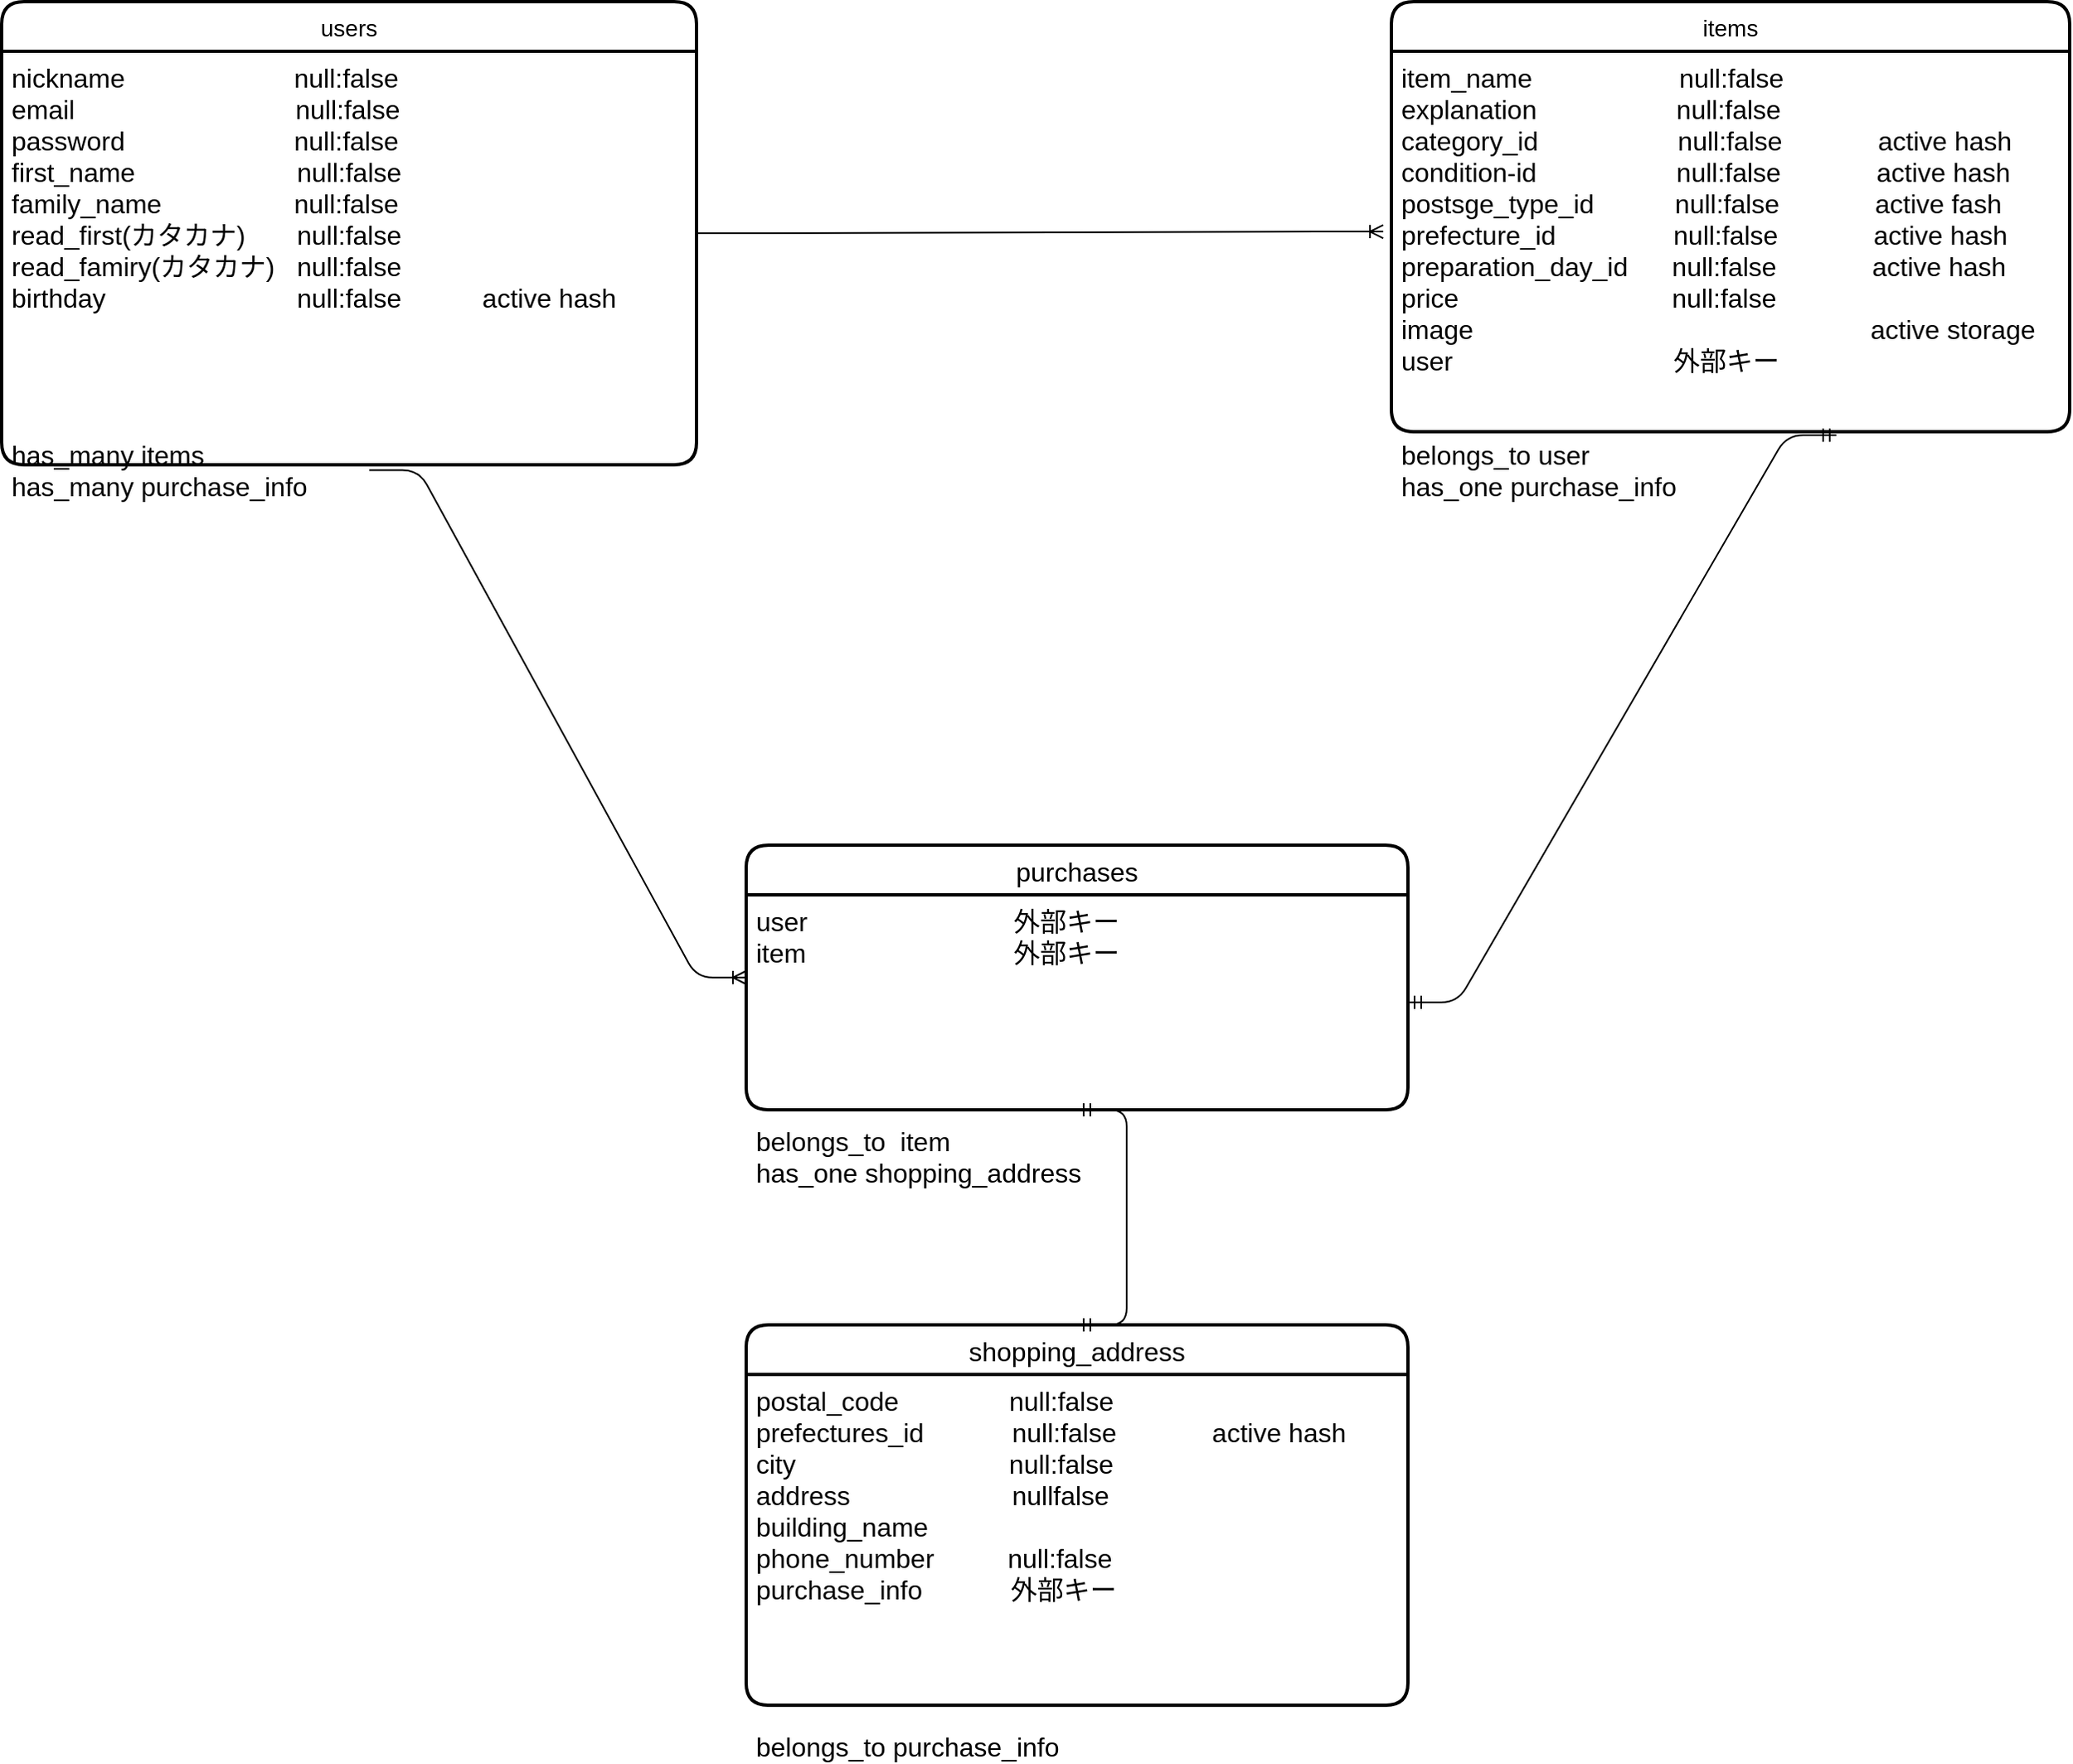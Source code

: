 <mxfile version="13.10.0" type="embed">
    <diagram id="-FHetPxpfdkIIegwqUKT" name="ページ1">
        <mxGraphModel dx="1468" dy="561" grid="1" gridSize="10" guides="1" tooltips="1" connect="1" arrows="1" fold="1" page="1" pageScale="1" pageWidth="850" pageHeight="1100" math="0" shadow="0">
            <root>
                <mxCell id="0"/>
                <mxCell id="1" parent="0"/>
                <mxCell id="213" value="users" style="swimlane;childLayout=stackLayout;horizontal=1;startSize=30;horizontalStack=0;rounded=1;fontSize=14;fontStyle=0;strokeWidth=2;resizeParent=0;resizeLast=1;shadow=0;dashed=0;align=center;dashPattern=1 2;labelBackgroundColor=none;" parent="1" vertex="1">
                    <mxGeometry x="-810" y="90" width="420" height="280" as="geometry"/>
                </mxCell>
                <mxCell id="214" value="nickname                       null:false&#10;email                              null:false&#10;password                       null:false&#10;first_name                      null:false&#10;family_name                  null:false&#10;read_first(カタカナ)       null:false&#10;read_famiry(カタカナ)   null:false&#10;birthday                          null:false           active hash         &#10; &#10;&#10;　&#10;&#10;has_many items&#10;has_many purchase_info　　&#10;&#10;" style="align=left;strokeColor=none;fillColor=none;spacingLeft=4;fontSize=16;verticalAlign=top;resizable=0;rotatable=0;part=1;" parent="213" vertex="1">
                    <mxGeometry y="30" width="420" height="250" as="geometry"/>
                </mxCell>
                <mxCell id="225" value="items" style="swimlane;childLayout=stackLayout;horizontal=1;startSize=30;horizontalStack=0;rounded=1;fontSize=14;fontStyle=0;strokeWidth=2;resizeParent=0;resizeLast=1;shadow=0;dashed=0;align=center;dashPattern=1 2;labelBackgroundColor=none;" parent="1" vertex="1">
                    <mxGeometry x="30" y="90" width="410" height="260" as="geometry"/>
                </mxCell>
                <mxCell id="226" value="item_name                    null:false&#10;explanation                   null:false&#10;category_id                   null:false             active hash&#10;condition-id                   null:false             active hash&#10;postsge_type_id           null:false             active fash&#10;prefecture_id                null:false             active hash&#10;preparation_day_id      null:false             active hash&#10;price                             null:false&#10;image                                                      active storage&#10;user                              外部キー                        &#10;&#10;&#10;belongs_to user&#10;has_one purchase_info&#10;&#10;" style="align=left;strokeColor=none;fillColor=none;spacingLeft=4;fontSize=16;verticalAlign=top;resizable=0;rotatable=0;part=1;" parent="225" vertex="1">
                    <mxGeometry y="30" width="410" height="230" as="geometry"/>
                </mxCell>
                <mxCell id="231" value="" style="edgeStyle=entityRelationEdgeStyle;fontSize=12;html=1;endArrow=ERoneToMany;entryX=-0.012;entryY=0.474;entryDx=0;entryDy=0;entryPerimeter=0;" parent="1" target="226" edge="1">
                    <mxGeometry width="100" height="100" relative="1" as="geometry">
                        <mxPoint x="-390" y="230" as="sourcePoint"/>
                        <mxPoint x="20" y="230" as="targetPoint"/>
                    </mxGeometry>
                </mxCell>
                <mxCell id="232" value="purchases" style="swimlane;childLayout=stackLayout;horizontal=1;startSize=30;horizontalStack=0;rounded=1;fontSize=16;fontStyle=0;strokeWidth=2;resizeParent=0;resizeLast=1;shadow=0;dashed=0;align=center;dashPattern=1 2;labelBackgroundColor=none;" parent="1" vertex="1">
                    <mxGeometry x="-360" y="600" width="400" height="160" as="geometry"/>
                </mxCell>
                <mxCell id="233" value="user                            外部キー&#10;item　　　　　　　   外部キー&#10;&#10;&#10;&#10;&#10;&#10;belongs_to  item&#10;has_one shopping_address" style="align=left;strokeColor=none;fillColor=none;spacingLeft=4;fontSize=16;verticalAlign=top;resizable=0;rotatable=0;part=1;" parent="232" vertex="1">
                    <mxGeometry y="30" width="400" height="130" as="geometry"/>
                </mxCell>
                <mxCell id="234" value="" style="edgeStyle=entityRelationEdgeStyle;fontSize=12;html=1;endArrow=ERmandOne;startArrow=ERmandOne;exitX=1;exitY=0.5;exitDx=0;exitDy=0;entryX=0.656;entryY=1.009;entryDx=0;entryDy=0;entryPerimeter=0;" parent="1" source="233" target="226" edge="1">
                    <mxGeometry width="100" height="100" relative="1" as="geometry">
                        <mxPoint x="30" y="679" as="sourcePoint"/>
                        <mxPoint x="308" y="360" as="targetPoint"/>
                    </mxGeometry>
                </mxCell>
                <mxCell id="236" value="" style="edgeStyle=entityRelationEdgeStyle;fontSize=12;html=1;endArrow=ERoneToMany;entryX=0;entryY=0.5;entryDx=0;entryDy=0;exitX=0.529;exitY=1.013;exitDx=0;exitDy=0;exitPerimeter=0;" parent="1" source="214" target="232" edge="1">
                    <mxGeometry width="100" height="100" relative="1" as="geometry">
                        <mxPoint x="-590" y="360" as="sourcePoint"/>
                        <mxPoint x="-280" y="460" as="targetPoint"/>
                    </mxGeometry>
                </mxCell>
                <mxCell id="237" value="shopping_address" style="swimlane;childLayout=stackLayout;horizontal=1;startSize=30;horizontalStack=0;rounded=1;fontSize=16;fontStyle=0;strokeWidth=2;resizeParent=0;resizeLast=1;shadow=0;dashed=0;align=center;dashPattern=1 2;labelBackgroundColor=none;" parent="1" vertex="1">
                    <mxGeometry x="-360" y="890" width="400" height="230" as="geometry"/>
                </mxCell>
                <mxCell id="238" value="postal_code               null:false             &#10;prefectures_id            null:false             active hash&#10;city                             null:false&#10;address                      nullfalse&#10;building_name&#10;phone_number          null:false &#10;purchase_info            外部キー&#10;&#10;&#10;&#10;&#10;belongs_to purchase_info&#10;&#10;&#10;                       " style="align=left;strokeColor=none;fillColor=none;spacingLeft=4;fontSize=16;verticalAlign=top;resizable=0;rotatable=0;part=1;" parent="237" vertex="1">
                    <mxGeometry y="30" width="400" height="200" as="geometry"/>
                </mxCell>
                <mxCell id="239" value="" style="edgeStyle=entityRelationEdgeStyle;fontSize=12;html=1;endArrow=ERmandOne;startArrow=ERmandOne;exitX=0.5;exitY=0;exitDx=0;exitDy=0;entryX=0.5;entryY=1;entryDx=0;entryDy=0;" parent="1" source="237" target="233" edge="1">
                    <mxGeometry width="100" height="100" relative="1" as="geometry">
                        <mxPoint x="-20" y="830" as="sourcePoint"/>
                        <mxPoint x="80" y="730" as="targetPoint"/>
                    </mxGeometry>
                </mxCell>
            </root>
        </mxGraphModel>
    </diagram>
</mxfile>